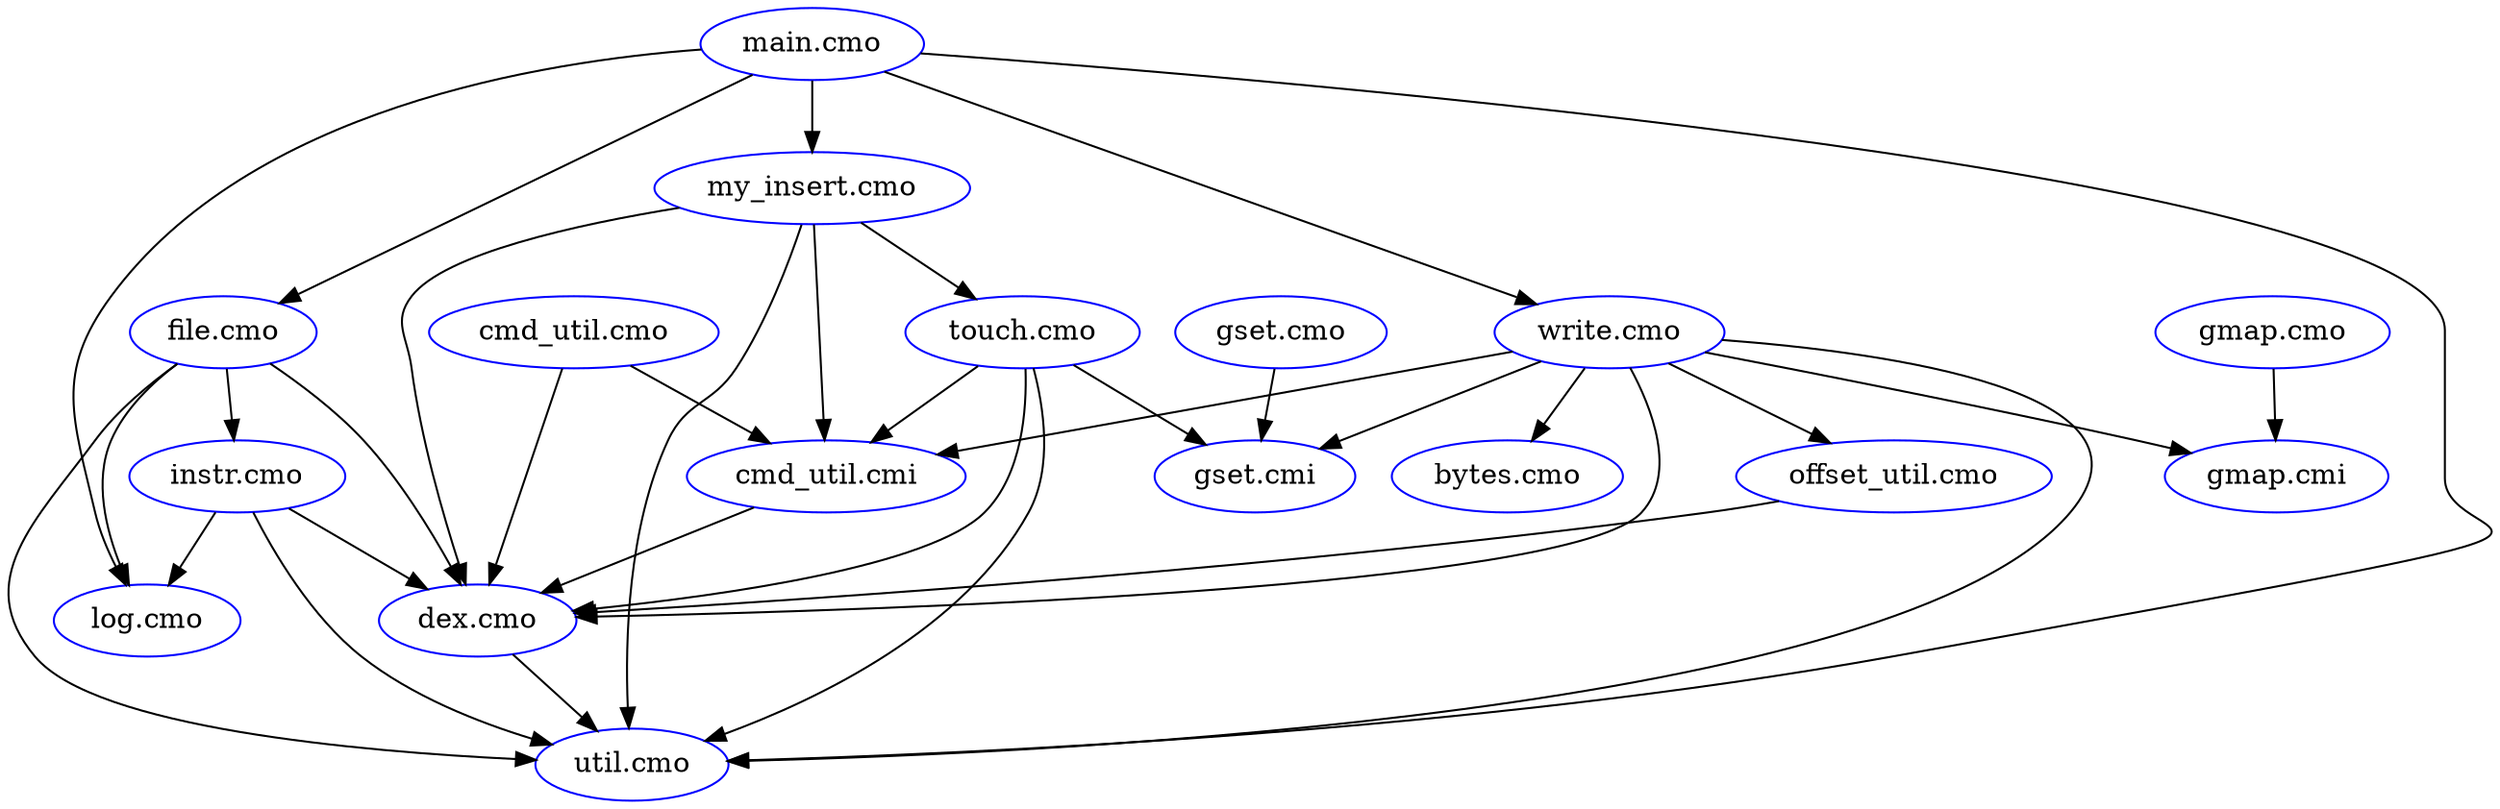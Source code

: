 digraph G {
	bytes_cmo [label="bytes.cmo" shape="ellipse" color="blue"];
	cmd_util_cmo [label="cmd_util.cmo" shape="ellipse" color="blue"];
	cmd_util_cmo -> dex_cmo;
	cmd_util_cmo -> cmd_util_cmi;
	cmd_util_cmi [label="cmd_util.cmi" shape="ellipse" color="blue"];
	cmd_util_cmi -> dex_cmo;
	dex_cmo [label="dex.cmo" shape="ellipse" color="blue"];
	dex_cmo -> util_cmo;
	file_cmo [label="file.cmo" shape="ellipse" color="blue"];
	file_cmo -> util_cmo;
	file_cmo -> log_cmo;
	file_cmo -> instr_cmo;
	file_cmo -> dex_cmo;
	gmap_cmo [label="gmap.cmo" shape="ellipse" color="blue"];
	gmap_cmo -> gmap_cmi;
	gmap_cmi [label="gmap.cmi" shape="ellipse" color="blue"];
	gset_cmo [label="gset.cmo" shape="ellipse" color="blue"];
	gset_cmo -> gset_cmi;
	gset_cmi [label="gset.cmi" shape="ellipse" color="blue"];
	instr_cmo [label="instr.cmo" shape="ellipse" color="blue"];
	instr_cmo -> util_cmo;
	instr_cmo -> log_cmo;
	instr_cmo -> dex_cmo;
	log_cmo [label="log.cmo" shape="ellipse" color="blue"];
	main_cmo [label="main.cmo" shape="ellipse" color="blue"];
	main_cmo -> write_cmo;
	main_cmo -> util_cmo;
	main_cmo -> my_insert_cmo;
	main_cmo -> log_cmo;
	main_cmo -> file_cmo;
	my_insert_cmo [label="my_insert.cmo" shape="ellipse" color="blue"];
	my_insert_cmo -> util_cmo;
	my_insert_cmo -> touch_cmo;
	my_insert_cmo -> dex_cmo;
	my_insert_cmo -> cmd_util_cmi;
	offset_util_cmo [label="offset_util.cmo" shape="ellipse" color="blue"];
	offset_util_cmo -> dex_cmo;
	touch_cmo [label="touch.cmo" shape="ellipse" color="blue"];
	touch_cmo -> util_cmo;
	touch_cmo -> gset_cmi;
	touch_cmo -> dex_cmo;
	touch_cmo -> cmd_util_cmi;
	util_cmo [label="util.cmo" shape="ellipse" color="blue"];
	write_cmo [label="write.cmo" shape="ellipse" color="blue"];
	write_cmo -> util_cmo;
	write_cmo -> offset_util_cmo;
	write_cmo -> gset_cmi;
	write_cmo -> gmap_cmi;
	write_cmo -> dex_cmo;
	write_cmo -> cmd_util_cmi;
	write_cmo -> bytes_cmo;
}
